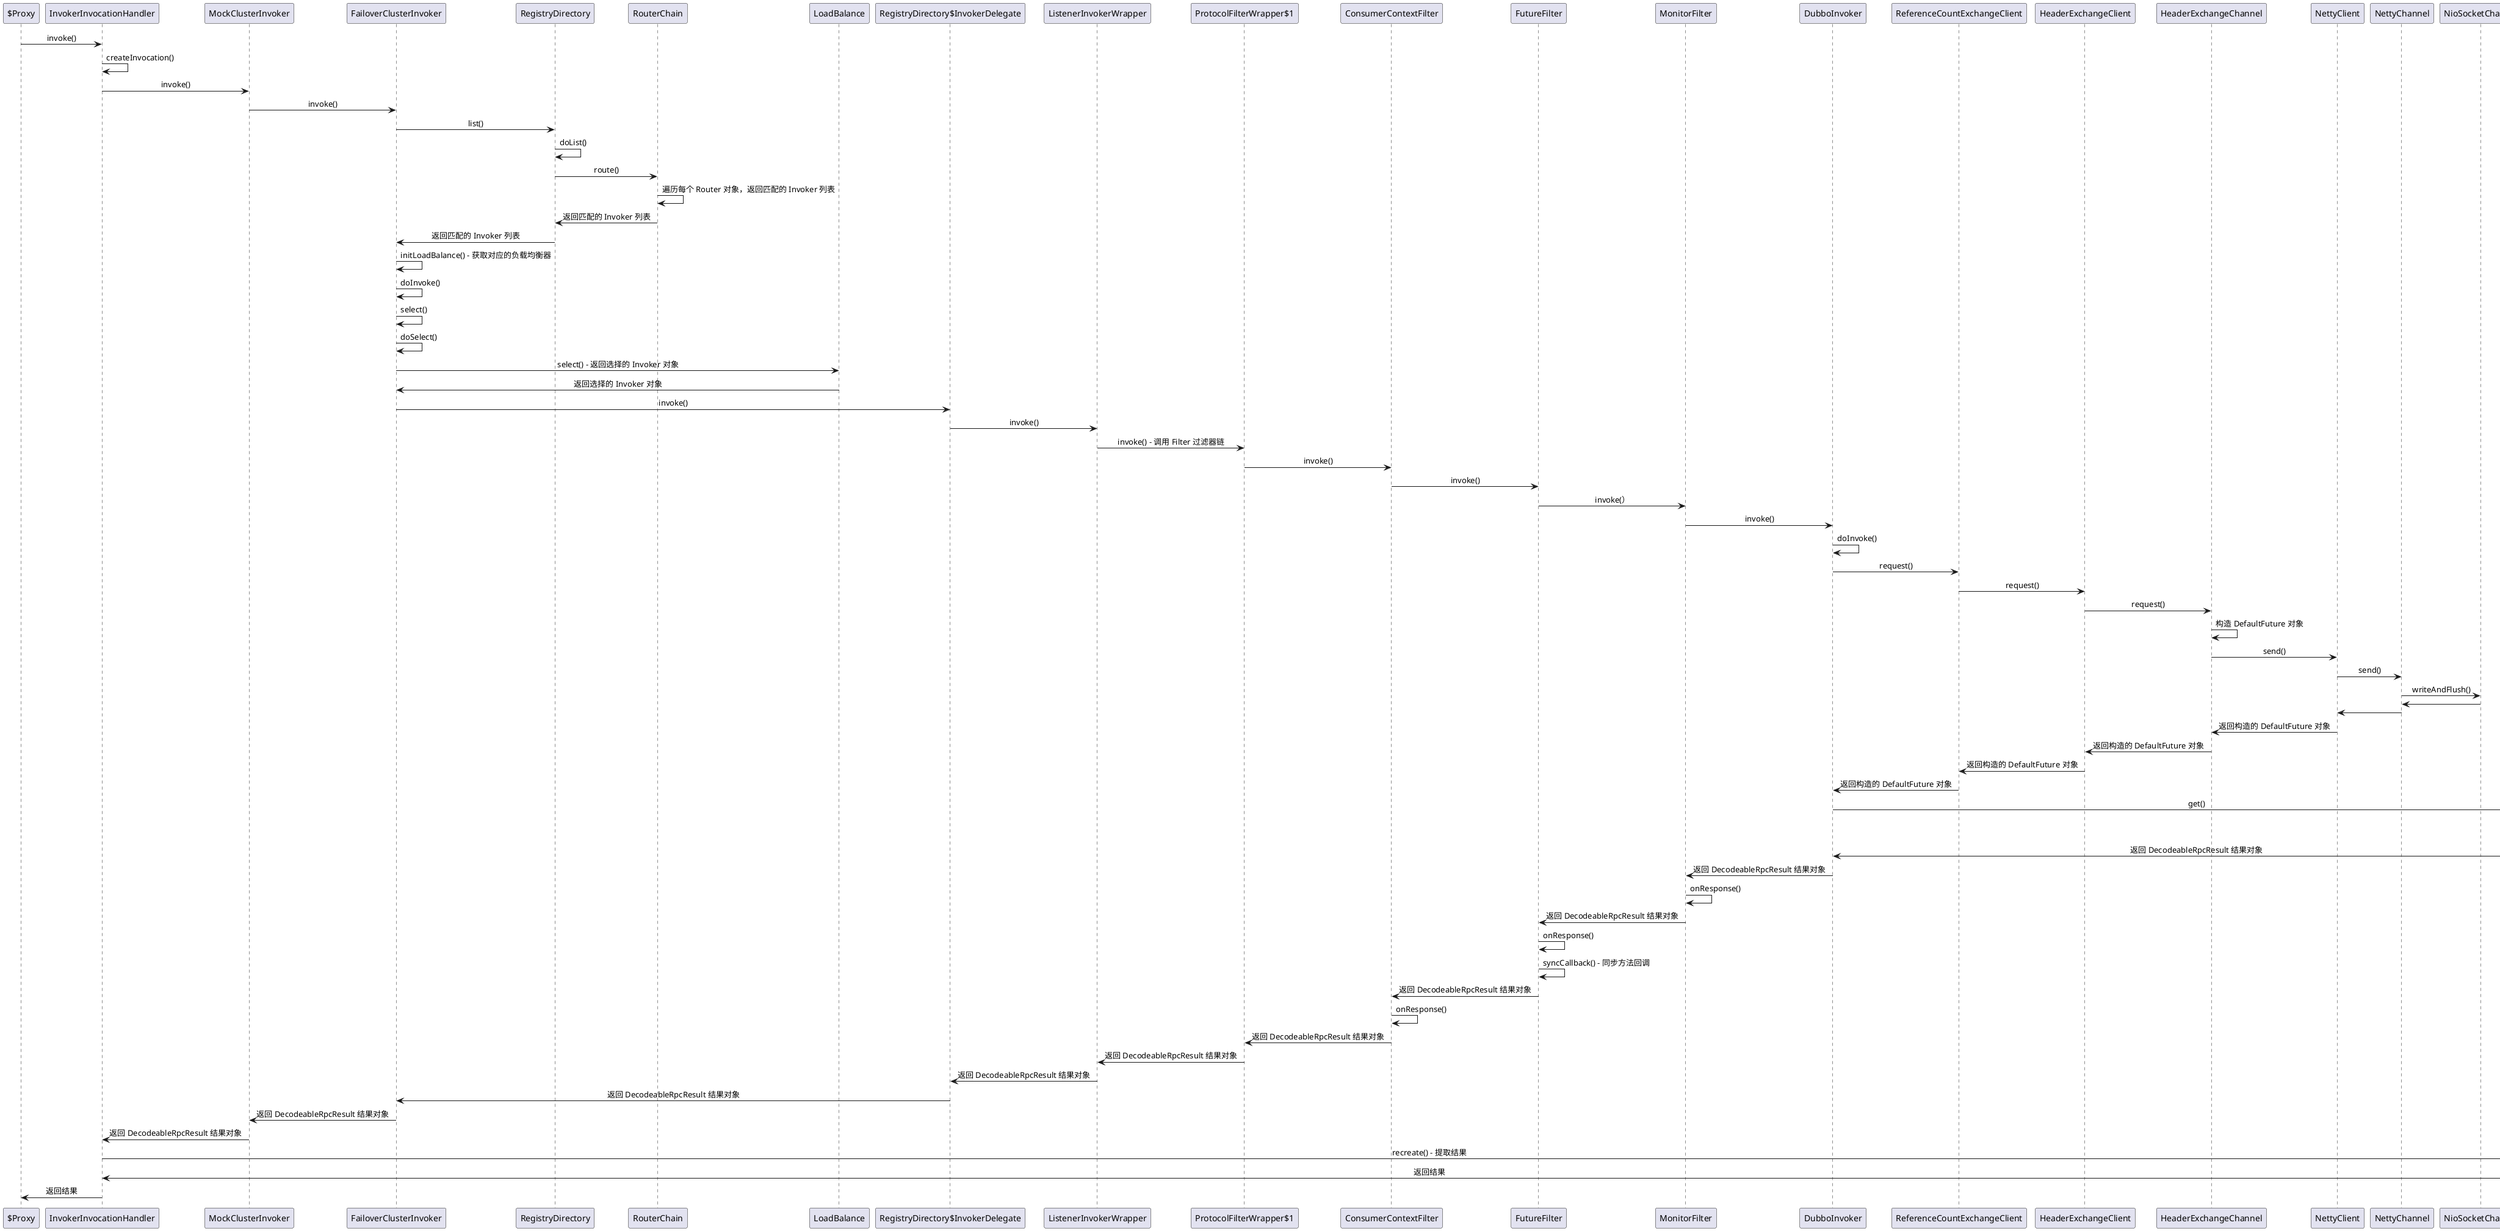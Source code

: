 @startuml
skinparam sequenceMessageAlign center
"$Proxy" -> InvokerInvocationHandler: invoke()
InvokerInvocationHandler -> InvokerInvocationHandler: createInvocation()
InvokerInvocationHandler -> MockClusterInvoker: invoke()
MockClusterInvoker -> FailoverClusterInvoker: invoke()
FailoverClusterInvoker -> RegistryDirectory: list()
RegistryDirectory -> RegistryDirectory: doList()
RegistryDirectory -> RouterChain: route()
RouterChain -> RouterChain: 遍历每个 Router 对象，返回匹配的 Invoker 列表
RouterChain -> RegistryDirectory: 返回匹配的 Invoker 列表
RegistryDirectory -> FailoverClusterInvoker: 返回匹配的 Invoker 列表
FailoverClusterInvoker -> FailoverClusterInvoker: initLoadBalance() - 获取对应的负载均衡器
FailoverClusterInvoker -> FailoverClusterInvoker: doInvoke()
FailoverClusterInvoker -> FailoverClusterInvoker: select()
FailoverClusterInvoker -> FailoverClusterInvoker: doSelect()
FailoverClusterInvoker -> LoadBalance: select() - 返回选择的 Invoker 对象
LoadBalance -> FailoverClusterInvoker: 返回选择的 Invoker 对象
FailoverClusterInvoker -> "RegistryDirectory$InvokerDelegate": invoke()
"RegistryDirectory$InvokerDelegate" -> ListenerInvokerWrapper: invoke()
ListenerInvokerWrapper -> "ProtocolFilterWrapper$1": invoke() - 调用 Filter 过滤器链
"ProtocolFilterWrapper$1" -> ConsumerContextFilter: invoke()
ConsumerContextFilter -> FutureFilter: invoke()
FutureFilter -> MonitorFilter: invoke(）
MonitorFilter -> DubboInvoker: invoke()
DubboInvoker -> DubboInvoker: doInvoke()
DubboInvoker -> ReferenceCountExchangeClient: request()
ReferenceCountExchangeClient -> HeaderExchangeClient: request()
HeaderExchangeClient -> HeaderExchangeChannel: request()
HeaderExchangeChannel -> HeaderExchangeChannel: 构造 DefaultFuture 对象
HeaderExchangeChannel -> NettyClient: send()
NettyClient -> NettyChannel: send()
NettyChannel -> NioSocketChannel: writeAndFlush()
NioSocketChannel -> NettyChannel
NettyChannel -> NettyClient
NettyClient -> HeaderExchangeChannel: 返回构造的 DefaultFuture 对象
HeaderExchangeChannel -> HeaderExchangeClient: 返回构造的 DefaultFuture 对象
HeaderExchangeClient -> ReferenceCountExchangeClient: 返回构造的 DefaultFuture 对象
ReferenceCountExchangeClient -> DubboInvoker: 返回构造的 DefaultFuture 对象
DubboInvoker -> DefaultFuture: get()
DefaultFuture -> DefaultFuture: 等待获取结果，返回 DecodeableRpcResult 结果对象
DefaultFuture -> DubboInvoker: 返回 DecodeableRpcResult 结果对象
DubboInvoker -> MonitorFilter: 返回 DecodeableRpcResult 结果对象
MonitorFilter -> MonitorFilter: onResponse()
MonitorFilter -> FutureFilter: 返回 DecodeableRpcResult 结果对象
FutureFilter -> FutureFilter: onResponse()
FutureFilter -> FutureFilter: syncCallback() - 同步方法回调
FutureFilter -> ConsumerContextFilter: 返回 DecodeableRpcResult 结果对象
ConsumerContextFilter -> ConsumerContextFilter: onResponse()
ConsumerContextFilter -> "ProtocolFilterWrapper$1": 返回 DecodeableRpcResult 结果对象
"ProtocolFilterWrapper$1" -> ListenerInvokerWrapper: 返回 DecodeableRpcResult 结果对象
ListenerInvokerWrapper -> "RegistryDirectory$InvokerDelegate": 返回 DecodeableRpcResult 结果对象
"RegistryDirectory$InvokerDelegate" -> FailoverClusterInvoker: 返回 DecodeableRpcResult 结果对象
FailoverClusterInvoker -> MockClusterInvoker: 返回 DecodeableRpcResult 结果对象
MockClusterInvoker -> InvokerInvocationHandler: 返回 DecodeableRpcResult 结果对象
InvokerInvocationHandler -> DecodeableRpcResult: recreate() - 提取结果
DecodeableRpcResult -> InvokerInvocationHandler: 返回结果
InvokerInvocationHandler -> "$Proxy": 返回结果
@enduml